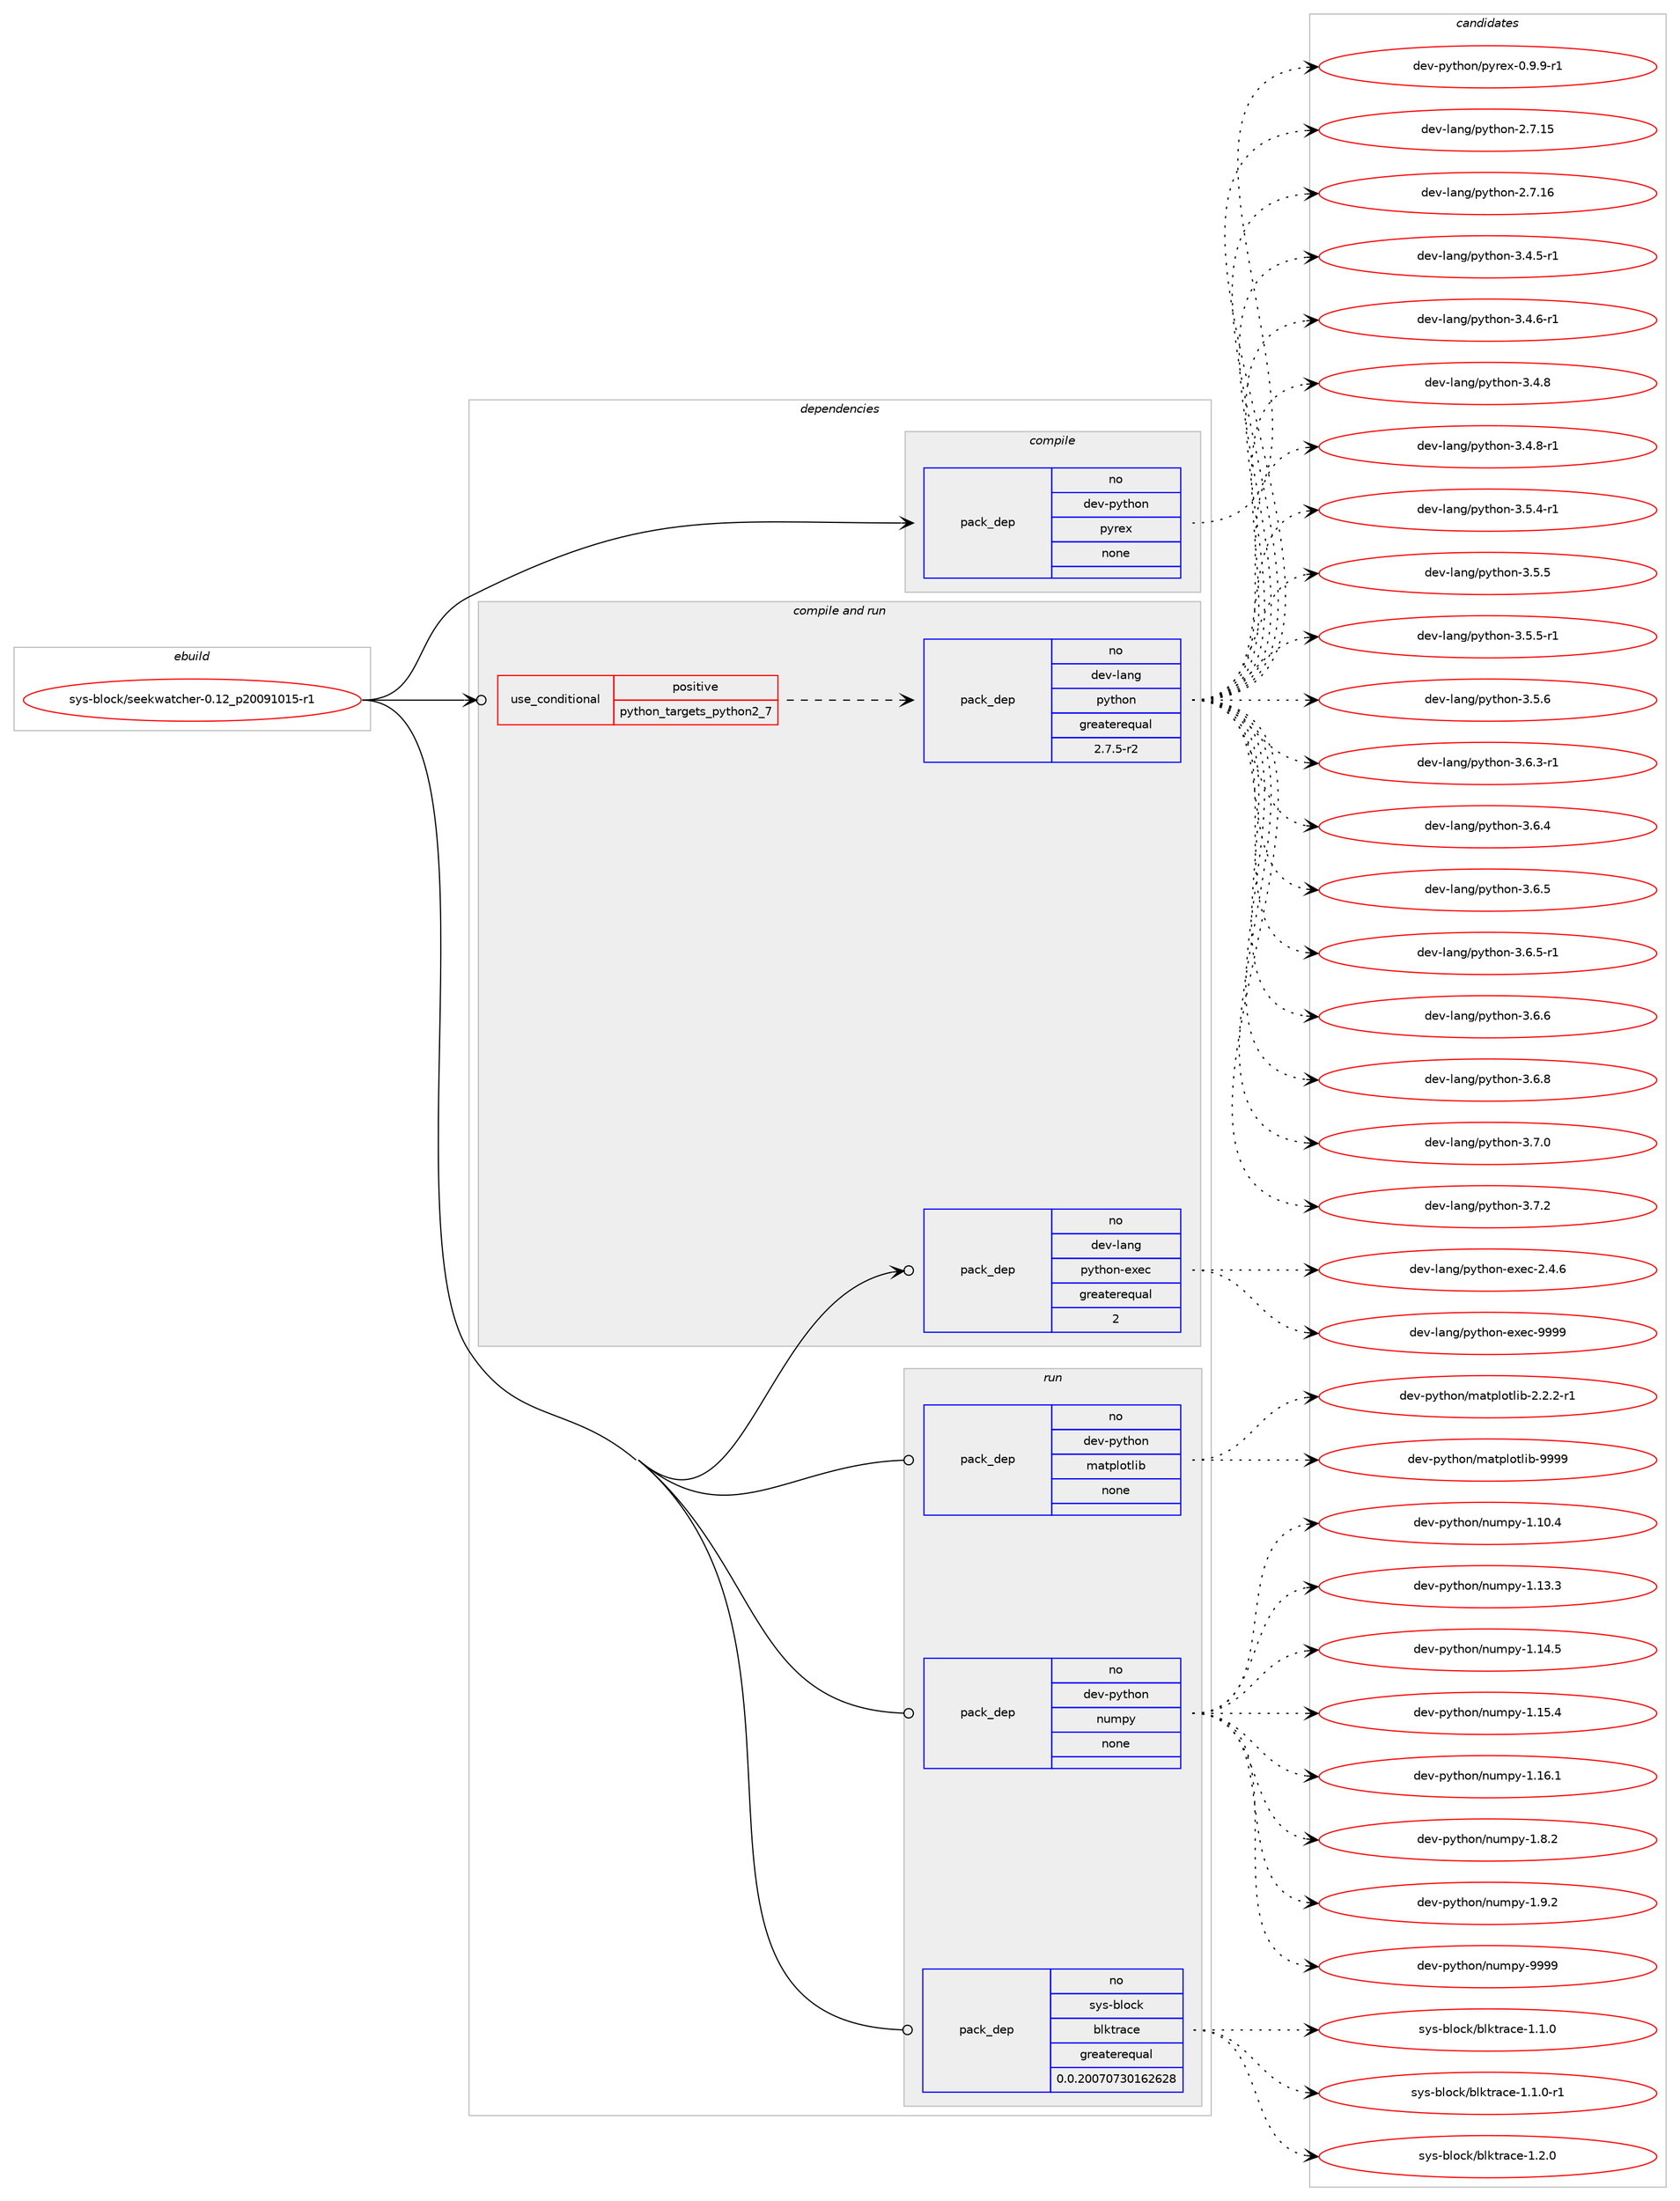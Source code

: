 digraph prolog {

# *************
# Graph options
# *************

newrank=true;
concentrate=true;
compound=true;
graph [rankdir=LR,fontname=Helvetica,fontsize=10,ranksep=1.5];#, ranksep=2.5, nodesep=0.2];
edge  [arrowhead=vee];
node  [fontname=Helvetica,fontsize=10];

# **********
# The ebuild
# **********

subgraph cluster_leftcol {
color=gray;
rank=same;
label=<<i>ebuild</i>>;
id [label="sys-block/seekwatcher-0.12_p20091015-r1", color=red, width=4, href="../sys-block/seekwatcher-0.12_p20091015-r1.svg"];
}

# ****************
# The dependencies
# ****************

subgraph cluster_midcol {
color=gray;
label=<<i>dependencies</i>>;
subgraph cluster_compile {
fillcolor="#eeeeee";
style=filled;
label=<<i>compile</i>>;
subgraph pack1232638 {
dependency1718887 [label=<<TABLE BORDER="0" CELLBORDER="1" CELLSPACING="0" CELLPADDING="4" WIDTH="220"><TR><TD ROWSPAN="6" CELLPADDING="30">pack_dep</TD></TR><TR><TD WIDTH="110">no</TD></TR><TR><TD>dev-python</TD></TR><TR><TD>pyrex</TD></TR><TR><TD>none</TD></TR><TR><TD></TD></TR></TABLE>>, shape=none, color=blue];
}
id:e -> dependency1718887:w [weight=20,style="solid",arrowhead="vee"];
}
subgraph cluster_compileandrun {
fillcolor="#eeeeee";
style=filled;
label=<<i>compile and run</i>>;
subgraph cond458091 {
dependency1718888 [label=<<TABLE BORDER="0" CELLBORDER="1" CELLSPACING="0" CELLPADDING="4"><TR><TD ROWSPAN="3" CELLPADDING="10">use_conditional</TD></TR><TR><TD>positive</TD></TR><TR><TD>python_targets_python2_7</TD></TR></TABLE>>, shape=none, color=red];
subgraph pack1232639 {
dependency1718889 [label=<<TABLE BORDER="0" CELLBORDER="1" CELLSPACING="0" CELLPADDING="4" WIDTH="220"><TR><TD ROWSPAN="6" CELLPADDING="30">pack_dep</TD></TR><TR><TD WIDTH="110">no</TD></TR><TR><TD>dev-lang</TD></TR><TR><TD>python</TD></TR><TR><TD>greaterequal</TD></TR><TR><TD>2.7.5-r2</TD></TR></TABLE>>, shape=none, color=blue];
}
dependency1718888:e -> dependency1718889:w [weight=20,style="dashed",arrowhead="vee"];
}
id:e -> dependency1718888:w [weight=20,style="solid",arrowhead="odotvee"];
subgraph pack1232640 {
dependency1718890 [label=<<TABLE BORDER="0" CELLBORDER="1" CELLSPACING="0" CELLPADDING="4" WIDTH="220"><TR><TD ROWSPAN="6" CELLPADDING="30">pack_dep</TD></TR><TR><TD WIDTH="110">no</TD></TR><TR><TD>dev-lang</TD></TR><TR><TD>python-exec</TD></TR><TR><TD>greaterequal</TD></TR><TR><TD>2</TD></TR></TABLE>>, shape=none, color=blue];
}
id:e -> dependency1718890:w [weight=20,style="solid",arrowhead="odotvee"];
}
subgraph cluster_run {
fillcolor="#eeeeee";
style=filled;
label=<<i>run</i>>;
subgraph pack1232641 {
dependency1718891 [label=<<TABLE BORDER="0" CELLBORDER="1" CELLSPACING="0" CELLPADDING="4" WIDTH="220"><TR><TD ROWSPAN="6" CELLPADDING="30">pack_dep</TD></TR><TR><TD WIDTH="110">no</TD></TR><TR><TD>dev-python</TD></TR><TR><TD>matplotlib</TD></TR><TR><TD>none</TD></TR><TR><TD></TD></TR></TABLE>>, shape=none, color=blue];
}
id:e -> dependency1718891:w [weight=20,style="solid",arrowhead="odot"];
subgraph pack1232642 {
dependency1718892 [label=<<TABLE BORDER="0" CELLBORDER="1" CELLSPACING="0" CELLPADDING="4" WIDTH="220"><TR><TD ROWSPAN="6" CELLPADDING="30">pack_dep</TD></TR><TR><TD WIDTH="110">no</TD></TR><TR><TD>dev-python</TD></TR><TR><TD>numpy</TD></TR><TR><TD>none</TD></TR><TR><TD></TD></TR></TABLE>>, shape=none, color=blue];
}
id:e -> dependency1718892:w [weight=20,style="solid",arrowhead="odot"];
subgraph pack1232643 {
dependency1718893 [label=<<TABLE BORDER="0" CELLBORDER="1" CELLSPACING="0" CELLPADDING="4" WIDTH="220"><TR><TD ROWSPAN="6" CELLPADDING="30">pack_dep</TD></TR><TR><TD WIDTH="110">no</TD></TR><TR><TD>sys-block</TD></TR><TR><TD>blktrace</TD></TR><TR><TD>greaterequal</TD></TR><TR><TD>0.0.20070730162628</TD></TR></TABLE>>, shape=none, color=blue];
}
id:e -> dependency1718893:w [weight=20,style="solid",arrowhead="odot"];
}
}

# **************
# The candidates
# **************

subgraph cluster_choices {
rank=same;
color=gray;
label=<<i>candidates</i>>;

subgraph choice1232638 {
color=black;
nodesep=1;
choice10010111845112121116104111110471121211141011204548465746574511449 [label="dev-python/pyrex-0.9.9-r1", color=red, width=4,href="../dev-python/pyrex-0.9.9-r1.svg"];
dependency1718887:e -> choice10010111845112121116104111110471121211141011204548465746574511449:w [style=dotted,weight="100"];
}
subgraph choice1232639 {
color=black;
nodesep=1;
choice10010111845108971101034711212111610411111045504655464953 [label="dev-lang/python-2.7.15", color=red, width=4,href="../dev-lang/python-2.7.15.svg"];
choice10010111845108971101034711212111610411111045504655464954 [label="dev-lang/python-2.7.16", color=red, width=4,href="../dev-lang/python-2.7.16.svg"];
choice1001011184510897110103471121211161041111104551465246534511449 [label="dev-lang/python-3.4.5-r1", color=red, width=4,href="../dev-lang/python-3.4.5-r1.svg"];
choice1001011184510897110103471121211161041111104551465246544511449 [label="dev-lang/python-3.4.6-r1", color=red, width=4,href="../dev-lang/python-3.4.6-r1.svg"];
choice100101118451089711010347112121116104111110455146524656 [label="dev-lang/python-3.4.8", color=red, width=4,href="../dev-lang/python-3.4.8.svg"];
choice1001011184510897110103471121211161041111104551465246564511449 [label="dev-lang/python-3.4.8-r1", color=red, width=4,href="../dev-lang/python-3.4.8-r1.svg"];
choice1001011184510897110103471121211161041111104551465346524511449 [label="dev-lang/python-3.5.4-r1", color=red, width=4,href="../dev-lang/python-3.5.4-r1.svg"];
choice100101118451089711010347112121116104111110455146534653 [label="dev-lang/python-3.5.5", color=red, width=4,href="../dev-lang/python-3.5.5.svg"];
choice1001011184510897110103471121211161041111104551465346534511449 [label="dev-lang/python-3.5.5-r1", color=red, width=4,href="../dev-lang/python-3.5.5-r1.svg"];
choice100101118451089711010347112121116104111110455146534654 [label="dev-lang/python-3.5.6", color=red, width=4,href="../dev-lang/python-3.5.6.svg"];
choice1001011184510897110103471121211161041111104551465446514511449 [label="dev-lang/python-3.6.3-r1", color=red, width=4,href="../dev-lang/python-3.6.3-r1.svg"];
choice100101118451089711010347112121116104111110455146544652 [label="dev-lang/python-3.6.4", color=red, width=4,href="../dev-lang/python-3.6.4.svg"];
choice100101118451089711010347112121116104111110455146544653 [label="dev-lang/python-3.6.5", color=red, width=4,href="../dev-lang/python-3.6.5.svg"];
choice1001011184510897110103471121211161041111104551465446534511449 [label="dev-lang/python-3.6.5-r1", color=red, width=4,href="../dev-lang/python-3.6.5-r1.svg"];
choice100101118451089711010347112121116104111110455146544654 [label="dev-lang/python-3.6.6", color=red, width=4,href="../dev-lang/python-3.6.6.svg"];
choice100101118451089711010347112121116104111110455146544656 [label="dev-lang/python-3.6.8", color=red, width=4,href="../dev-lang/python-3.6.8.svg"];
choice100101118451089711010347112121116104111110455146554648 [label="dev-lang/python-3.7.0", color=red, width=4,href="../dev-lang/python-3.7.0.svg"];
choice100101118451089711010347112121116104111110455146554650 [label="dev-lang/python-3.7.2", color=red, width=4,href="../dev-lang/python-3.7.2.svg"];
dependency1718889:e -> choice10010111845108971101034711212111610411111045504655464953:w [style=dotted,weight="100"];
dependency1718889:e -> choice10010111845108971101034711212111610411111045504655464954:w [style=dotted,weight="100"];
dependency1718889:e -> choice1001011184510897110103471121211161041111104551465246534511449:w [style=dotted,weight="100"];
dependency1718889:e -> choice1001011184510897110103471121211161041111104551465246544511449:w [style=dotted,weight="100"];
dependency1718889:e -> choice100101118451089711010347112121116104111110455146524656:w [style=dotted,weight="100"];
dependency1718889:e -> choice1001011184510897110103471121211161041111104551465246564511449:w [style=dotted,weight="100"];
dependency1718889:e -> choice1001011184510897110103471121211161041111104551465346524511449:w [style=dotted,weight="100"];
dependency1718889:e -> choice100101118451089711010347112121116104111110455146534653:w [style=dotted,weight="100"];
dependency1718889:e -> choice1001011184510897110103471121211161041111104551465346534511449:w [style=dotted,weight="100"];
dependency1718889:e -> choice100101118451089711010347112121116104111110455146534654:w [style=dotted,weight="100"];
dependency1718889:e -> choice1001011184510897110103471121211161041111104551465446514511449:w [style=dotted,weight="100"];
dependency1718889:e -> choice100101118451089711010347112121116104111110455146544652:w [style=dotted,weight="100"];
dependency1718889:e -> choice100101118451089711010347112121116104111110455146544653:w [style=dotted,weight="100"];
dependency1718889:e -> choice1001011184510897110103471121211161041111104551465446534511449:w [style=dotted,weight="100"];
dependency1718889:e -> choice100101118451089711010347112121116104111110455146544654:w [style=dotted,weight="100"];
dependency1718889:e -> choice100101118451089711010347112121116104111110455146544656:w [style=dotted,weight="100"];
dependency1718889:e -> choice100101118451089711010347112121116104111110455146554648:w [style=dotted,weight="100"];
dependency1718889:e -> choice100101118451089711010347112121116104111110455146554650:w [style=dotted,weight="100"];
}
subgraph choice1232640 {
color=black;
nodesep=1;
choice1001011184510897110103471121211161041111104510112010199455046524654 [label="dev-lang/python-exec-2.4.6", color=red, width=4,href="../dev-lang/python-exec-2.4.6.svg"];
choice10010111845108971101034711212111610411111045101120101994557575757 [label="dev-lang/python-exec-9999", color=red, width=4,href="../dev-lang/python-exec-9999.svg"];
dependency1718890:e -> choice1001011184510897110103471121211161041111104510112010199455046524654:w [style=dotted,weight="100"];
dependency1718890:e -> choice10010111845108971101034711212111610411111045101120101994557575757:w [style=dotted,weight="100"];
}
subgraph choice1232641 {
color=black;
nodesep=1;
choice100101118451121211161041111104710997116112108111116108105984550465046504511449 [label="dev-python/matplotlib-2.2.2-r1", color=red, width=4,href="../dev-python/matplotlib-2.2.2-r1.svg"];
choice100101118451121211161041111104710997116112108111116108105984557575757 [label="dev-python/matplotlib-9999", color=red, width=4,href="../dev-python/matplotlib-9999.svg"];
dependency1718891:e -> choice100101118451121211161041111104710997116112108111116108105984550465046504511449:w [style=dotted,weight="100"];
dependency1718891:e -> choice100101118451121211161041111104710997116112108111116108105984557575757:w [style=dotted,weight="100"];
}
subgraph choice1232642 {
color=black;
nodesep=1;
choice100101118451121211161041111104711011710911212145494649484652 [label="dev-python/numpy-1.10.4", color=red, width=4,href="../dev-python/numpy-1.10.4.svg"];
choice100101118451121211161041111104711011710911212145494649514651 [label="dev-python/numpy-1.13.3", color=red, width=4,href="../dev-python/numpy-1.13.3.svg"];
choice100101118451121211161041111104711011710911212145494649524653 [label="dev-python/numpy-1.14.5", color=red, width=4,href="../dev-python/numpy-1.14.5.svg"];
choice100101118451121211161041111104711011710911212145494649534652 [label="dev-python/numpy-1.15.4", color=red, width=4,href="../dev-python/numpy-1.15.4.svg"];
choice100101118451121211161041111104711011710911212145494649544649 [label="dev-python/numpy-1.16.1", color=red, width=4,href="../dev-python/numpy-1.16.1.svg"];
choice1001011184511212111610411111047110117109112121454946564650 [label="dev-python/numpy-1.8.2", color=red, width=4,href="../dev-python/numpy-1.8.2.svg"];
choice1001011184511212111610411111047110117109112121454946574650 [label="dev-python/numpy-1.9.2", color=red, width=4,href="../dev-python/numpy-1.9.2.svg"];
choice10010111845112121116104111110471101171091121214557575757 [label="dev-python/numpy-9999", color=red, width=4,href="../dev-python/numpy-9999.svg"];
dependency1718892:e -> choice100101118451121211161041111104711011710911212145494649484652:w [style=dotted,weight="100"];
dependency1718892:e -> choice100101118451121211161041111104711011710911212145494649514651:w [style=dotted,weight="100"];
dependency1718892:e -> choice100101118451121211161041111104711011710911212145494649524653:w [style=dotted,weight="100"];
dependency1718892:e -> choice100101118451121211161041111104711011710911212145494649534652:w [style=dotted,weight="100"];
dependency1718892:e -> choice100101118451121211161041111104711011710911212145494649544649:w [style=dotted,weight="100"];
dependency1718892:e -> choice1001011184511212111610411111047110117109112121454946564650:w [style=dotted,weight="100"];
dependency1718892:e -> choice1001011184511212111610411111047110117109112121454946574650:w [style=dotted,weight="100"];
dependency1718892:e -> choice10010111845112121116104111110471101171091121214557575757:w [style=dotted,weight="100"];
}
subgraph choice1232643 {
color=black;
nodesep=1;
choice11512111545981081119910747981081071161149799101454946494648 [label="sys-block/blktrace-1.1.0", color=red, width=4,href="../sys-block/blktrace-1.1.0.svg"];
choice115121115459810811199107479810810711611497991014549464946484511449 [label="sys-block/blktrace-1.1.0-r1", color=red, width=4,href="../sys-block/blktrace-1.1.0-r1.svg"];
choice11512111545981081119910747981081071161149799101454946504648 [label="sys-block/blktrace-1.2.0", color=red, width=4,href="../sys-block/blktrace-1.2.0.svg"];
dependency1718893:e -> choice11512111545981081119910747981081071161149799101454946494648:w [style=dotted,weight="100"];
dependency1718893:e -> choice115121115459810811199107479810810711611497991014549464946484511449:w [style=dotted,weight="100"];
dependency1718893:e -> choice11512111545981081119910747981081071161149799101454946504648:w [style=dotted,weight="100"];
}
}

}
